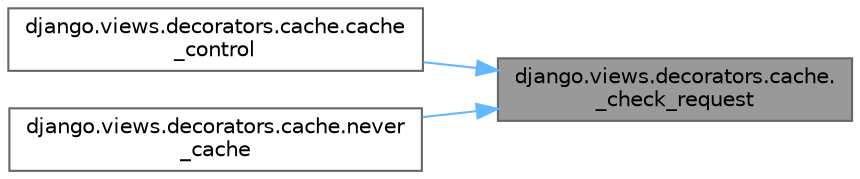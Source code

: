 digraph "django.views.decorators.cache._check_request"
{
 // LATEX_PDF_SIZE
  bgcolor="transparent";
  edge [fontname=Helvetica,fontsize=10,labelfontname=Helvetica,labelfontsize=10];
  node [fontname=Helvetica,fontsize=10,shape=box,height=0.2,width=0.4];
  rankdir="RL";
  Node1 [id="Node000001",label="django.views.decorators.cache.\l_check_request",height=0.2,width=0.4,color="gray40", fillcolor="grey60", style="filled", fontcolor="black",tooltip=" "];
  Node1 -> Node2 [id="edge1_Node000001_Node000002",dir="back",color="steelblue1",style="solid",tooltip=" "];
  Node2 [id="Node000002",label="django.views.decorators.cache.cache\l_control",height=0.2,width=0.4,color="grey40", fillcolor="white", style="filled",URL="$namespacedjango_1_1views_1_1decorators_1_1cache.html#aa4a9773fafc1f68987600dc2566e153a",tooltip=" "];
  Node1 -> Node3 [id="edge2_Node000001_Node000003",dir="back",color="steelblue1",style="solid",tooltip=" "];
  Node3 [id="Node000003",label="django.views.decorators.cache.never\l_cache",height=0.2,width=0.4,color="grey40", fillcolor="white", style="filled",URL="$namespacedjango_1_1views_1_1decorators_1_1cache.html#ace9de0c24e81dd6a104a8fc5482351da",tooltip=" "];
}
